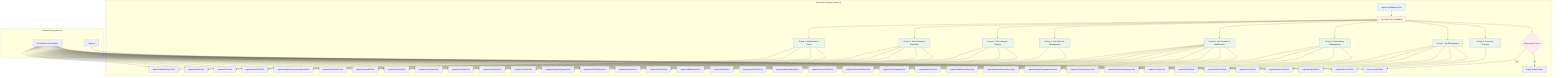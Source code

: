 graph TB
    subgraph "Tools Index Registry (index.js)"
        A[registerTaskMasterTools] --> B[Try-Catch Error Handling]
        
        B --> C[Group 1: Initialization & Setup]
        C --> D[registerInitializeProjectTool]
        C --> E[registerModelsTool]
        C --> F[registerRulesTool]
        C --> G[registerParsePRDTool]
        
        B --> H[Group 2: Task Analysis & Expansion]
        H --> I[registerAnalyzeProjectComplexityTool]
        H --> J[registerExpandTaskTool]
        H --> K[registerExpandAllTool]
        H --> L[registerScopeUpTool]
        H --> M[registerScopeDownTool]
        
        B --> N[Group 3: Task Listing & Viewing]
        N --> O[registerListTasksTool]
        N --> P[registerShowTaskTool]
        N --> Q[registerNextTaskTool]
        N --> R[registerComplexityReportTool]
        
        B --> S[Group 4: Task Status & Management]
        S --> T[registerSetTaskStatusTool]
        S --> U[registerGenerateTool]
        
        B --> V[Group 5: Task Creation & Modification]
        V --> W[registerAddTaskTool]
        V --> X[registerAddSubtaskTool]
        V --> Y[registerUpdateTool]
        V --> Z[registerUpdateTaskTool]
        V --> AA[registerUpdateSubtaskTool]
        V --> BB[registerRemoveTaskTool]
        V --> CC[registerRemoveSubtaskTool]
        V --> DD[registerClearSubtasksTool]
        V --> EE[registerMoveTaskTool]
        
        B --> FF[Group 6: Dependency Management]
        FF --> GG[registerAddDependencyTool]
        FF --> HH[registerRemoveDependencyTool]
        FF --> II[registerValidateDependenciesTool]
        FF --> JJ[registerFixDependenciesTool]
        FF --> KK[registerResponseLanguageTool]
        
        B --> LL[Group 7: Tag Management]
        LL --> MM[registerListTagsTool]
        LL --> NN[registerAddTagTool]
        LL --> OO[registerDeleteTagTool]
        LL --> PP[registerUseTagTool]
        LL --> QQ[registerRenameTagTool]
        LL --> RR[registerCopyTagTool]
        
        B --> SS[Group 8: Research Features]
        SS --> TT[registerResearchTool]
        
        B --> UU{Registration Error?}
        UU -->|Yes| VV[Log error and throw]
        UU -->|No| WW[Export default object]
    end
    
    subgraph "External Dependencies"
        XX[All individual tool modules]
        YY[logger.js]
    end
    
    XX --> D
    XX --> E
    XX --> F
    XX --> G
    XX --> I
    XX --> J
    XX --> K
    XX --> L
    XX --> M
    XX --> O
    XX --> P
    XX --> Q
    XX --> R
    XX --> T
    XX --> U
    XX --> W
    XX --> X
    XX --> Y
    XX --> Z
    XX --> AA
    XX --> BB
    XX --> CC
    XX --> DD
    XX --> EE
    XX --> GG
    XX --> HH
    XX --> II
    XX --> JJ
    XX --> KK
    XX --> MM
    XX --> NN
    XX --> OO
    XX --> PP
    XX --> QQ
    XX --> RR
    XX --> TT
    YY --> VV
    
    style A fill:#e1f5fe
    style B fill:#fff3e0
    style C fill:#e8f5e8
    style H fill:#e8f5e8
    style N fill:#e8f5e8
    style S fill:#e8f5e8
    style V fill:#e8f5e8
    style FF fill:#e8f5e8
    style LL fill:#e8f5e8
    style SS fill:#e8f5e8
    style UU fill:#ffebee